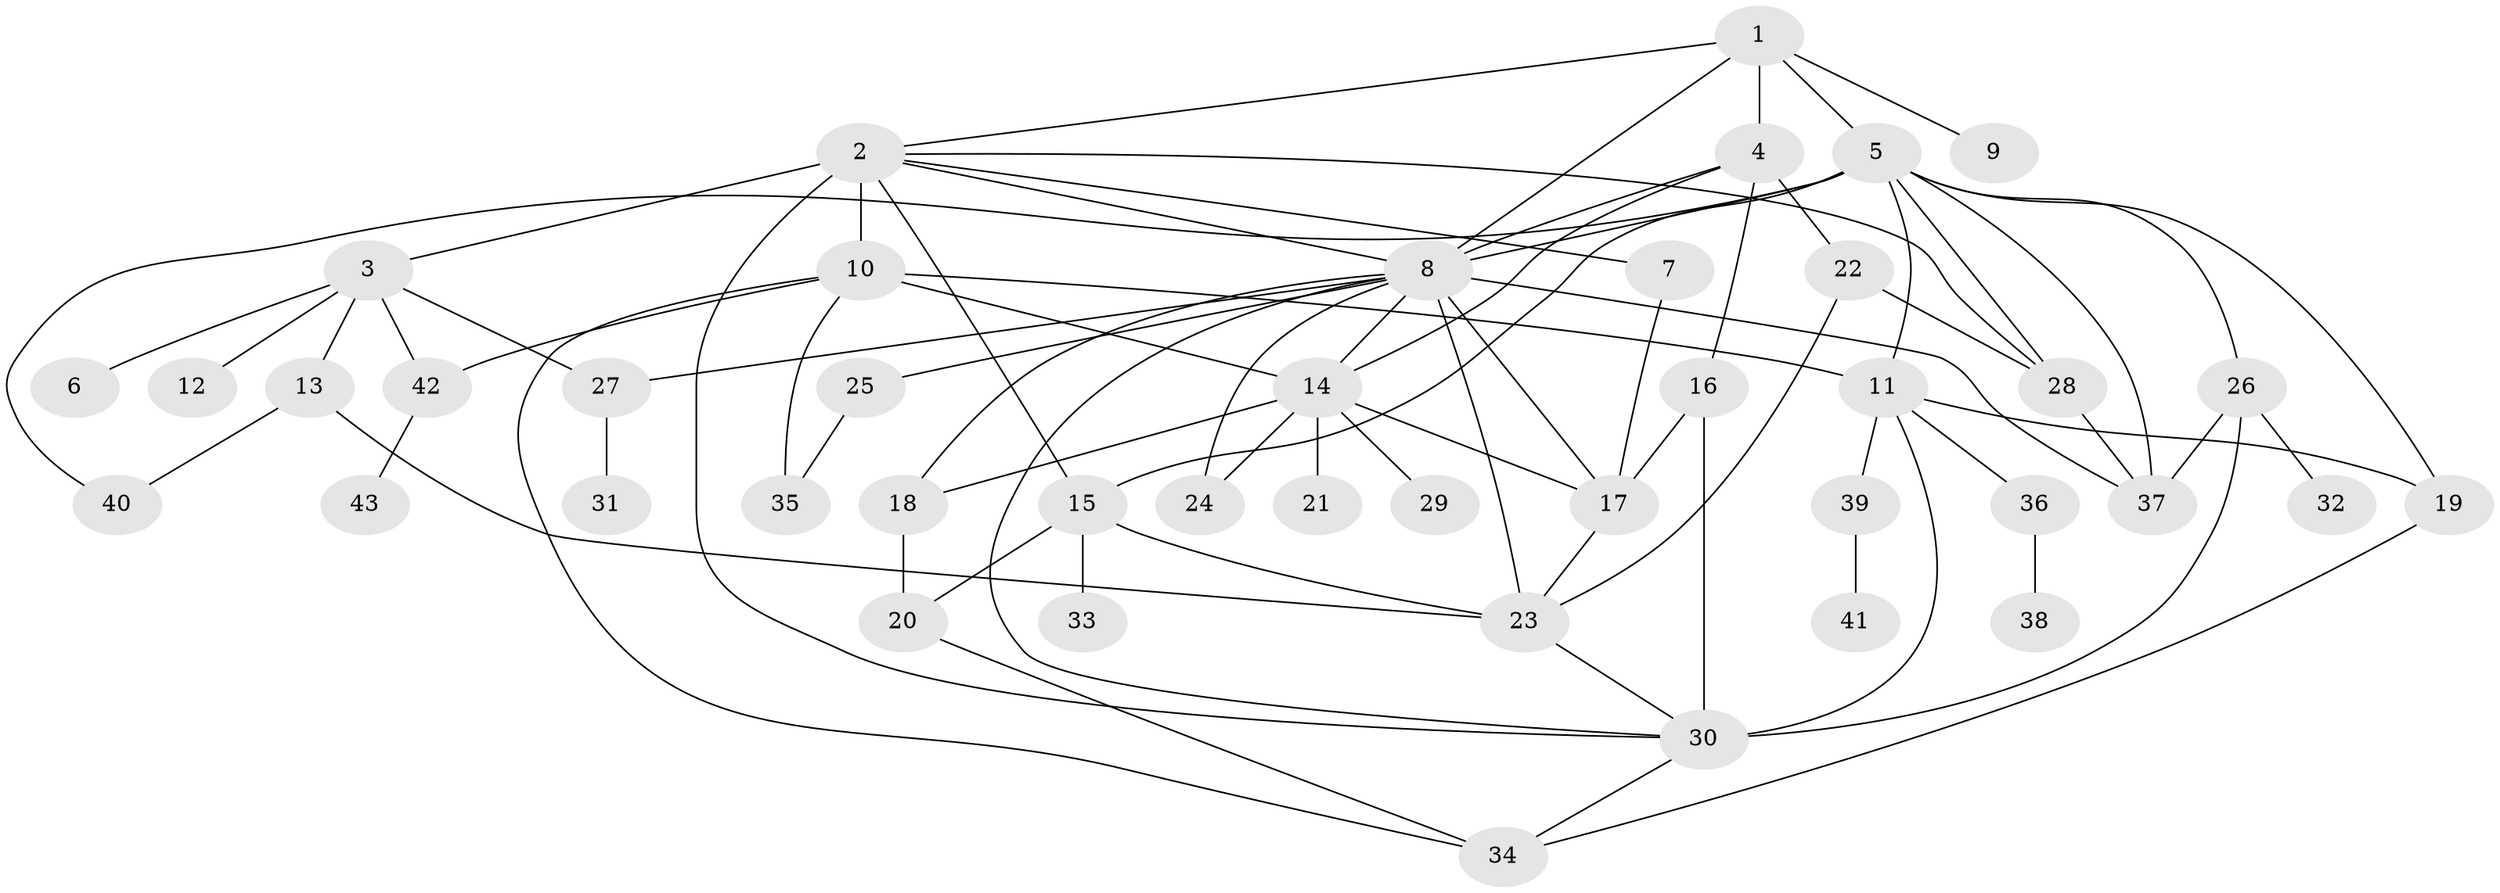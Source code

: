 // original degree distribution, {8: 0.038461538461538464, 13: 0.009615384615384616, 7: 0.019230769230769232, 11: 0.009615384615384616, 2: 0.19230769230769232, 4: 0.07692307692307693, 1: 0.46153846153846156, 5: 0.019230769230769232, 9: 0.009615384615384616, 10: 0.009615384615384616, 19: 0.009615384615384616, 3: 0.1346153846153846, 6: 0.009615384615384616}
// Generated by graph-tools (version 1.1) at 2025/50/03/04/25 22:50:16]
// undirected, 43 vertices, 77 edges
graph export_dot {
  node [color=gray90,style=filled];
  1;
  2;
  3;
  4;
  5;
  6;
  7;
  8;
  9;
  10;
  11;
  12;
  13;
  14;
  15;
  16;
  17;
  18;
  19;
  20;
  21;
  22;
  23;
  24;
  25;
  26;
  27;
  28;
  29;
  30;
  31;
  32;
  33;
  34;
  35;
  36;
  37;
  38;
  39;
  40;
  41;
  42;
  43;
  1 -- 2 [weight=1.0];
  1 -- 4 [weight=1.0];
  1 -- 5 [weight=1.0];
  1 -- 8 [weight=2.0];
  1 -- 9 [weight=2.0];
  2 -- 3 [weight=1.0];
  2 -- 7 [weight=1.0];
  2 -- 8 [weight=1.0];
  2 -- 10 [weight=5.0];
  2 -- 15 [weight=1.0];
  2 -- 28 [weight=1.0];
  2 -- 30 [weight=1.0];
  3 -- 6 [weight=1.0];
  3 -- 12 [weight=1.0];
  3 -- 13 [weight=1.0];
  3 -- 27 [weight=1.0];
  3 -- 42 [weight=1.0];
  4 -- 8 [weight=1.0];
  4 -- 14 [weight=1.0];
  4 -- 16 [weight=1.0];
  4 -- 22 [weight=3.0];
  5 -- 8 [weight=1.0];
  5 -- 11 [weight=1.0];
  5 -- 15 [weight=1.0];
  5 -- 19 [weight=1.0];
  5 -- 26 [weight=1.0];
  5 -- 28 [weight=1.0];
  5 -- 37 [weight=1.0];
  5 -- 40 [weight=1.0];
  7 -- 17 [weight=1.0];
  8 -- 14 [weight=1.0];
  8 -- 17 [weight=14.0];
  8 -- 18 [weight=1.0];
  8 -- 23 [weight=1.0];
  8 -- 24 [weight=1.0];
  8 -- 25 [weight=1.0];
  8 -- 27 [weight=2.0];
  8 -- 30 [weight=1.0];
  8 -- 37 [weight=2.0];
  10 -- 11 [weight=1.0];
  10 -- 14 [weight=1.0];
  10 -- 34 [weight=1.0];
  10 -- 35 [weight=1.0];
  10 -- 42 [weight=1.0];
  11 -- 19 [weight=3.0];
  11 -- 30 [weight=1.0];
  11 -- 36 [weight=1.0];
  11 -- 39 [weight=1.0];
  13 -- 23 [weight=2.0];
  13 -- 40 [weight=1.0];
  14 -- 17 [weight=1.0];
  14 -- 18 [weight=1.0];
  14 -- 21 [weight=1.0];
  14 -- 24 [weight=2.0];
  14 -- 29 [weight=1.0];
  15 -- 20 [weight=2.0];
  15 -- 23 [weight=1.0];
  15 -- 33 [weight=2.0];
  16 -- 17 [weight=1.0];
  16 -- 30 [weight=4.0];
  17 -- 23 [weight=1.0];
  18 -- 20 [weight=1.0];
  19 -- 34 [weight=1.0];
  20 -- 34 [weight=1.0];
  22 -- 23 [weight=1.0];
  22 -- 28 [weight=1.0];
  23 -- 30 [weight=1.0];
  25 -- 35 [weight=2.0];
  26 -- 30 [weight=2.0];
  26 -- 32 [weight=1.0];
  26 -- 37 [weight=4.0];
  27 -- 31 [weight=2.0];
  28 -- 37 [weight=1.0];
  30 -- 34 [weight=1.0];
  36 -- 38 [weight=1.0];
  39 -- 41 [weight=1.0];
  42 -- 43 [weight=1.0];
}
